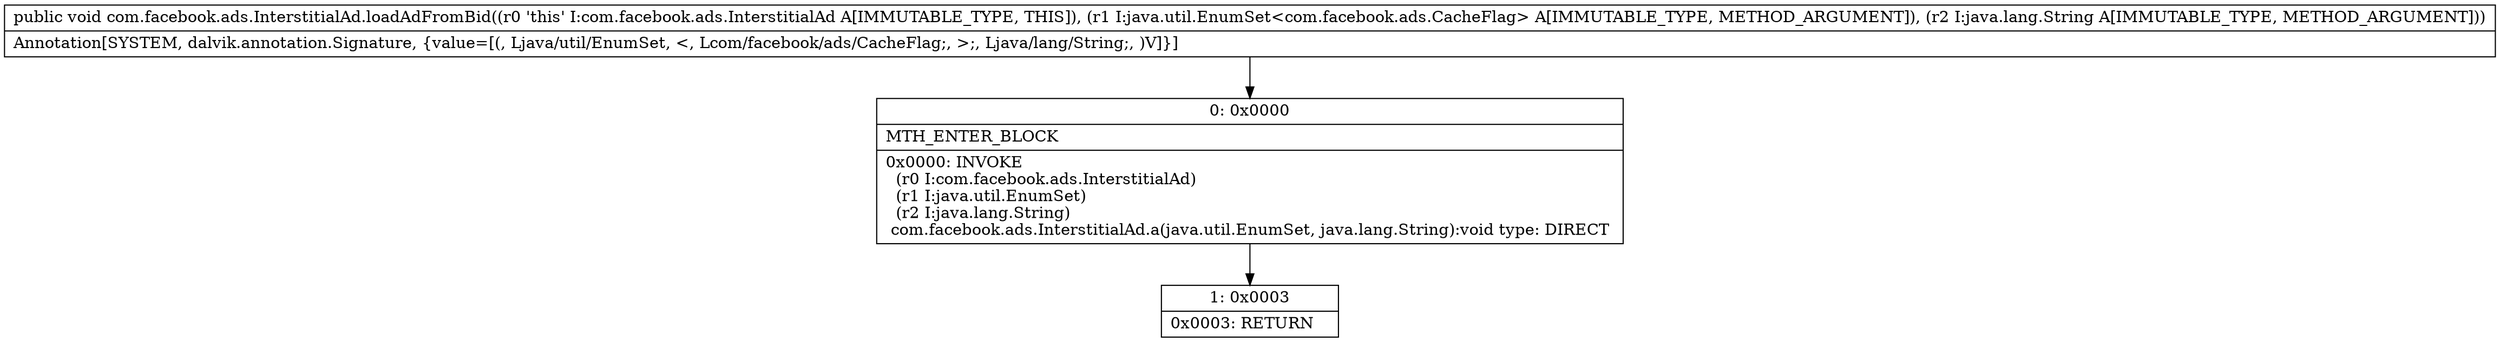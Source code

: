 digraph "CFG forcom.facebook.ads.InterstitialAd.loadAdFromBid(Ljava\/util\/EnumSet;Ljava\/lang\/String;)V" {
Node_0 [shape=record,label="{0\:\ 0x0000|MTH_ENTER_BLOCK\l|0x0000: INVOKE  \l  (r0 I:com.facebook.ads.InterstitialAd)\l  (r1 I:java.util.EnumSet)\l  (r2 I:java.lang.String)\l com.facebook.ads.InterstitialAd.a(java.util.EnumSet, java.lang.String):void type: DIRECT \l}"];
Node_1 [shape=record,label="{1\:\ 0x0003|0x0003: RETURN   \l}"];
MethodNode[shape=record,label="{public void com.facebook.ads.InterstitialAd.loadAdFromBid((r0 'this' I:com.facebook.ads.InterstitialAd A[IMMUTABLE_TYPE, THIS]), (r1 I:java.util.EnumSet\<com.facebook.ads.CacheFlag\> A[IMMUTABLE_TYPE, METHOD_ARGUMENT]), (r2 I:java.lang.String A[IMMUTABLE_TYPE, METHOD_ARGUMENT]))  | Annotation[SYSTEM, dalvik.annotation.Signature, \{value=[(, Ljava\/util\/EnumSet, \<, Lcom\/facebook\/ads\/CacheFlag;, \>;, Ljava\/lang\/String;, )V]\}]\l}"];
MethodNode -> Node_0;
Node_0 -> Node_1;
}

